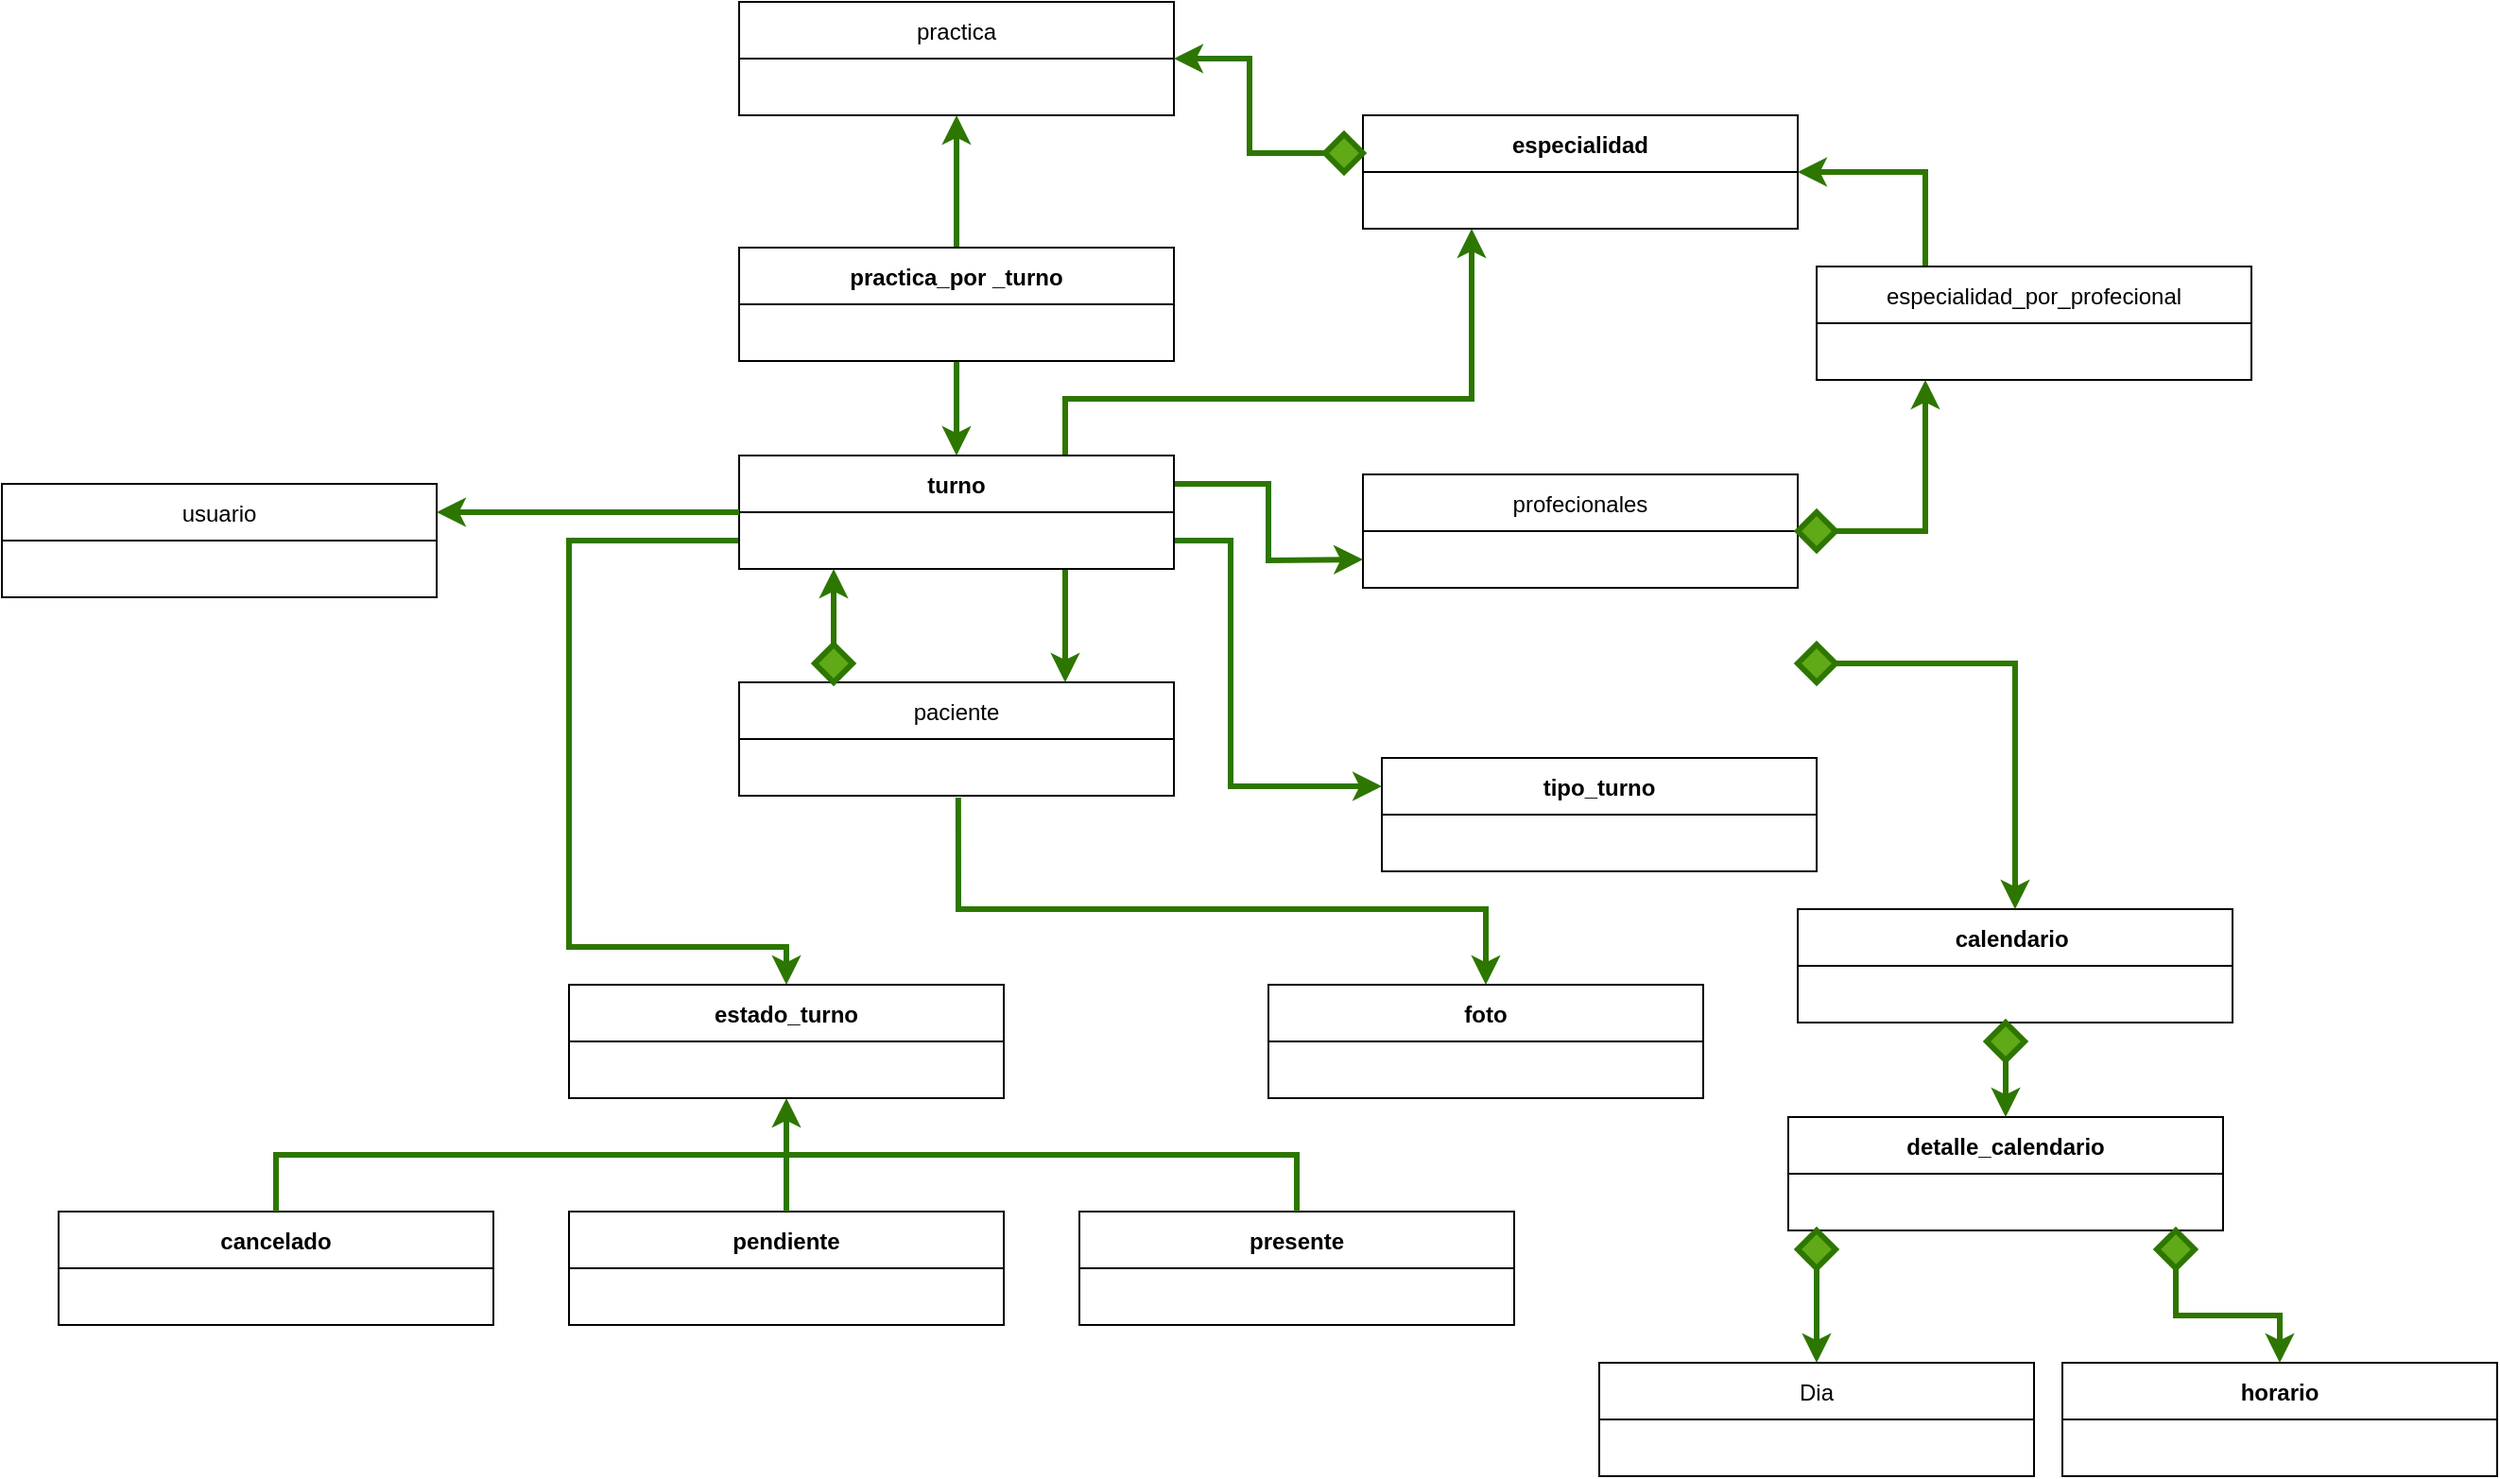 <mxfile version="19.0.3" type="device"><diagram id="ZtOunfzWKRVfyXsW-w4y" name="Página-1"><mxGraphModel dx="2249" dy="865" grid="1" gridSize="10" guides="1" tooltips="1" connect="1" arrows="1" fold="1" page="1" pageScale="1" pageWidth="827" pageHeight="1169" math="0" shadow="0"><root><mxCell id="0"/><mxCell id="1" parent="0"/><mxCell id="7uaHeQfDqSqhGyJo2_mv-3" value="usuario" style="swimlane;fontStyle=0;childLayout=stackLayout;horizontal=1;startSize=30;horizontalStack=0;resizeParent=1;resizeParentMax=0;resizeLast=0;collapsible=1;marginBottom=0;" parent="1" vertex="1"><mxGeometry x="-200" y="295" width="230" height="60" as="geometry"/></mxCell><mxCell id="7uaHeQfDqSqhGyJo2_mv-7" value="practica" style="swimlane;fontStyle=0;childLayout=stackLayout;horizontal=1;startSize=30;horizontalStack=0;resizeParent=1;resizeParentMax=0;resizeLast=0;collapsible=1;marginBottom=0;" parent="1" vertex="1"><mxGeometry x="190" y="40" width="230" height="60" as="geometry"/></mxCell><mxCell id="7uaHeQfDqSqhGyJo2_mv-11" value="Dia" style="swimlane;fontStyle=0;childLayout=stackLayout;horizontal=1;startSize=30;horizontalStack=0;resizeParent=1;resizeParentMax=0;resizeLast=0;collapsible=1;marginBottom=0;" parent="1" vertex="1"><mxGeometry x="645" y="760" width="230" height="60" as="geometry"/></mxCell><mxCell id="T96zVMlqFwve7SRZIBA_-44" style="edgeStyle=orthogonalEdgeStyle;rounded=0;orthogonalLoop=1;jettySize=auto;html=1;exitX=0.25;exitY=0;exitDx=0;exitDy=0;entryX=1;entryY=0.5;entryDx=0;entryDy=0;fillColor=#60a917;strokeColor=#2D7600;strokeWidth=3;" edge="1" parent="1" source="7uaHeQfDqSqhGyJo2_mv-15" target="T96zVMlqFwve7SRZIBA_-1"><mxGeometry relative="1" as="geometry"/></mxCell><mxCell id="7uaHeQfDqSqhGyJo2_mv-15" value="especialidad_por_profecional" style="swimlane;fontStyle=0;childLayout=stackLayout;horizontal=1;startSize=30;horizontalStack=0;resizeParent=1;resizeParentMax=0;resizeLast=0;collapsible=1;marginBottom=0;verticalAlign=middle;" parent="1" vertex="1"><mxGeometry x="760" y="180" width="230" height="60" as="geometry"/></mxCell><mxCell id="7uaHeQfDqSqhGyJo2_mv-19" value="profecionales" style="swimlane;fontStyle=0;childLayout=stackLayout;horizontal=1;startSize=30;horizontalStack=0;resizeParent=1;resizeParentMax=0;resizeLast=0;collapsible=1;marginBottom=0;" parent="1" vertex="1"><mxGeometry x="520" y="290" width="230" height="60" as="geometry"/></mxCell><mxCell id="7uaHeQfDqSqhGyJo2_mv-23" value="paciente" style="swimlane;fontStyle=0;childLayout=stackLayout;horizontal=1;startSize=30;horizontalStack=0;resizeParent=1;resizeParentMax=0;resizeLast=0;collapsible=1;marginBottom=0;" parent="1" vertex="1"><mxGeometry x="190" y="400" width="230" height="60" as="geometry"/></mxCell><mxCell id="T96zVMlqFwve7SRZIBA_-25" style="edgeStyle=orthogonalEdgeStyle;rounded=0;orthogonalLoop=1;jettySize=auto;html=1;exitX=1;exitY=0.25;exitDx=0;exitDy=0;entryX=0;entryY=0.5;entryDx=0;entryDy=0;strokeWidth=3;fillColor=#60a917;strokeColor=#2D7600;" edge="1" parent="1" source="A3gbGVhXL4O8MPSfPJKe-8"><mxGeometry relative="1" as="geometry"><mxPoint x="520" y="335" as="targetPoint"/></mxGeometry></mxCell><mxCell id="T96zVMlqFwve7SRZIBA_-26" style="edgeStyle=orthogonalEdgeStyle;rounded=0;orthogonalLoop=1;jettySize=auto;html=1;exitX=1;exitY=0.75;exitDx=0;exitDy=0;entryX=0;entryY=0.25;entryDx=0;entryDy=0;strokeWidth=3;fillColor=#60a917;strokeColor=#2D7600;" edge="1" parent="1" source="A3gbGVhXL4O8MPSfPJKe-8" target="T96zVMlqFwve7SRZIBA_-5"><mxGeometry relative="1" as="geometry"><Array as="points"><mxPoint x="450" y="325"/><mxPoint x="450" y="455"/></Array></mxGeometry></mxCell><mxCell id="T96zVMlqFwve7SRZIBA_-29" style="edgeStyle=orthogonalEdgeStyle;rounded=0;orthogonalLoop=1;jettySize=auto;html=1;exitX=0.75;exitY=1;exitDx=0;exitDy=0;entryX=0.75;entryY=0;entryDx=0;entryDy=0;strokeWidth=3;fillColor=#60a917;strokeColor=#2D7600;" edge="1" parent="1" source="A3gbGVhXL4O8MPSfPJKe-8" target="7uaHeQfDqSqhGyJo2_mv-23"><mxGeometry relative="1" as="geometry"/></mxCell><mxCell id="T96zVMlqFwve7SRZIBA_-42" style="edgeStyle=orthogonalEdgeStyle;rounded=0;orthogonalLoop=1;jettySize=auto;html=1;exitX=0.75;exitY=0;exitDx=0;exitDy=0;entryX=0.25;entryY=1;entryDx=0;entryDy=0;fillColor=#60a917;strokeColor=#2D7600;strokeWidth=3;" edge="1" parent="1" source="A3gbGVhXL4O8MPSfPJKe-8" target="T96zVMlqFwve7SRZIBA_-1"><mxGeometry relative="1" as="geometry"><Array as="points"><mxPoint x="363" y="250"/><mxPoint x="578" y="250"/></Array></mxGeometry></mxCell><mxCell id="T96zVMlqFwve7SRZIBA_-77" style="edgeStyle=orthogonalEdgeStyle;rounded=0;orthogonalLoop=1;jettySize=auto;html=1;exitX=0;exitY=0.75;exitDx=0;exitDy=0;entryX=0.5;entryY=0;entryDx=0;entryDy=0;strokeWidth=3;fillColor=#60a917;strokeColor=#2D7600;" edge="1" parent="1" source="A3gbGVhXL4O8MPSfPJKe-8" target="T96zVMlqFwve7SRZIBA_-7"><mxGeometry relative="1" as="geometry"><Array as="points"><mxPoint x="100" y="325"/><mxPoint x="100" y="540"/><mxPoint x="215" y="540"/></Array></mxGeometry></mxCell><mxCell id="A3gbGVhXL4O8MPSfPJKe-8" value="turno" style="swimlane;fontStyle=1;childLayout=stackLayout;horizontal=1;startSize=30;horizontalStack=0;resizeParent=1;resizeParentMax=0;resizeLast=0;collapsible=1;marginBottom=0;" parent="1" vertex="1"><mxGeometry x="190" y="280" width="230" height="60" as="geometry"/></mxCell><mxCell id="T96zVMlqFwve7SRZIBA_-1" value="especialidad" style="swimlane;fontStyle=1;childLayout=stackLayout;horizontal=1;startSize=30;horizontalStack=0;resizeParent=1;resizeParentMax=0;resizeLast=0;collapsible=1;marginBottom=0;" vertex="1" parent="1"><mxGeometry x="520" y="100" width="230" height="60" as="geometry"/></mxCell><mxCell id="T96zVMlqFwve7SRZIBA_-2" value="calendario " style="swimlane;fontStyle=1;childLayout=stackLayout;horizontal=1;startSize=30;horizontalStack=0;resizeParent=1;resizeParentMax=0;resizeLast=0;collapsible=1;marginBottom=0;" vertex="1" parent="1"><mxGeometry x="750" y="520" width="230" height="60" as="geometry"/></mxCell><mxCell id="T96zVMlqFwve7SRZIBA_-3" value="detalle_calendario" style="swimlane;fontStyle=1;childLayout=stackLayout;horizontal=1;startSize=30;horizontalStack=0;resizeParent=1;resizeParentMax=0;resizeLast=0;collapsible=1;marginBottom=0;" vertex="1" parent="1"><mxGeometry x="745" y="630" width="230" height="60" as="geometry"/></mxCell><mxCell id="T96zVMlqFwve7SRZIBA_-4" value="horario" style="swimlane;fontStyle=1;childLayout=stackLayout;horizontal=1;startSize=30;horizontalStack=0;resizeParent=1;resizeParentMax=0;resizeLast=0;collapsible=1;marginBottom=0;" vertex="1" parent="1"><mxGeometry x="890" y="760" width="230" height="60" as="geometry"/></mxCell><mxCell id="T96zVMlqFwve7SRZIBA_-5" value="tipo_turno" style="swimlane;fontStyle=1;childLayout=stackLayout;horizontal=1;startSize=30;horizontalStack=0;resizeParent=1;resizeParentMax=0;resizeLast=0;collapsible=1;marginBottom=0;" vertex="1" parent="1"><mxGeometry x="530" y="440" width="230" height="60" as="geometry"/></mxCell><mxCell id="T96zVMlqFwve7SRZIBA_-6" value="foto" style="swimlane;fontStyle=1;childLayout=stackLayout;horizontal=1;startSize=30;horizontalStack=0;resizeParent=1;resizeParentMax=0;resizeLast=0;collapsible=1;marginBottom=0;" vertex="1" parent="1"><mxGeometry x="470" y="560" width="230" height="60" as="geometry"/></mxCell><mxCell id="T96zVMlqFwve7SRZIBA_-7" value="estado_turno" style="swimlane;fontStyle=1;childLayout=stackLayout;horizontal=1;startSize=30;horizontalStack=0;resizeParent=1;resizeParentMax=0;resizeLast=0;collapsible=1;marginBottom=0;" vertex="1" parent="1"><mxGeometry x="100" y="560" width="230" height="60" as="geometry"/></mxCell><mxCell id="T96zVMlqFwve7SRZIBA_-27" style="edgeStyle=orthogonalEdgeStyle;rounded=0;orthogonalLoop=1;jettySize=auto;html=1;exitX=0.5;exitY=1;exitDx=0;exitDy=0;entryX=0.5;entryY=0;entryDx=0;entryDy=0;fillColor=#60a917;strokeColor=#2D7600;strokeWidth=3;" edge="1" parent="1" source="T96zVMlqFwve7SRZIBA_-8" target="A3gbGVhXL4O8MPSfPJKe-8"><mxGeometry relative="1" as="geometry"/></mxCell><mxCell id="T96zVMlqFwve7SRZIBA_-28" style="edgeStyle=orthogonalEdgeStyle;rounded=0;orthogonalLoop=1;jettySize=auto;html=1;exitX=0.5;exitY=0;exitDx=0;exitDy=0;entryX=0.5;entryY=1;entryDx=0;entryDy=0;fillColor=#60a917;strokeColor=#2D7600;strokeWidth=3;" edge="1" parent="1" source="T96zVMlqFwve7SRZIBA_-8" target="7uaHeQfDqSqhGyJo2_mv-7"><mxGeometry relative="1" as="geometry"><mxPoint x="305" y="110" as="targetPoint"/></mxGeometry></mxCell><mxCell id="T96zVMlqFwve7SRZIBA_-8" value="practica_por _turno" style="swimlane;fontStyle=1;childLayout=stackLayout;horizontal=1;startSize=30;horizontalStack=0;resizeParent=1;resizeParentMax=0;resizeLast=0;collapsible=1;marginBottom=0;" vertex="1" parent="1"><mxGeometry x="190" y="170" width="230" height="60" as="geometry"/></mxCell><mxCell id="T96zVMlqFwve7SRZIBA_-9" value="cancelado" style="swimlane;fontStyle=1;childLayout=stackLayout;horizontal=1;startSize=30;horizontalStack=0;resizeParent=1;resizeParentMax=0;resizeLast=0;collapsible=1;marginBottom=0;" vertex="1" parent="1"><mxGeometry x="-170" y="680" width="230" height="60" as="geometry"/></mxCell><mxCell id="T96zVMlqFwve7SRZIBA_-10" value="presente" style="swimlane;fontStyle=1;childLayout=stackLayout;horizontal=1;startSize=30;horizontalStack=0;resizeParent=1;resizeParentMax=0;resizeLast=0;collapsible=1;marginBottom=0;" vertex="1" parent="1"><mxGeometry x="370" y="680" width="230" height="60" as="geometry"/></mxCell><mxCell id="T96zVMlqFwve7SRZIBA_-11" value="pendiente" style="swimlane;fontStyle=1;childLayout=stackLayout;horizontal=1;startSize=30;horizontalStack=0;resizeParent=1;resizeParentMax=0;resizeLast=0;collapsible=1;marginBottom=0;" vertex="1" parent="1"><mxGeometry x="100" y="680" width="230" height="60" as="geometry"/></mxCell><mxCell id="T96zVMlqFwve7SRZIBA_-14" value="" style="endArrow=classic;html=1;rounded=0;exitX=0.5;exitY=0;exitDx=0;exitDy=0;entryX=0.5;entryY=1;entryDx=0;entryDy=0;strokeWidth=3;fillColor=#60a917;strokeColor=#2D7600;" edge="1" parent="1" source="T96zVMlqFwve7SRZIBA_-9" target="T96zVMlqFwve7SRZIBA_-7"><mxGeometry width="50" height="50" relative="1" as="geometry"><mxPoint x="520" y="520" as="sourcePoint"/><mxPoint x="570" y="470" as="targetPoint"/><Array as="points"><mxPoint x="-55" y="650"/><mxPoint x="90" y="650"/><mxPoint x="215" y="650"/></Array></mxGeometry></mxCell><mxCell id="T96zVMlqFwve7SRZIBA_-15" value="" style="endArrow=none;html=1;rounded=0;exitX=0.5;exitY=0;exitDx=0;exitDy=0;fillColor=#60a917;strokeColor=#2D7600;strokeWidth=3;" edge="1" parent="1" source="T96zVMlqFwve7SRZIBA_-11"><mxGeometry width="50" height="50" relative="1" as="geometry"><mxPoint x="520" y="520" as="sourcePoint"/><mxPoint x="215" y="650" as="targetPoint"/></mxGeometry></mxCell><mxCell id="T96zVMlqFwve7SRZIBA_-20" value="" style="endArrow=classic;html=1;rounded=0;entryX=1;entryY=0.25;entryDx=0;entryDy=0;exitX=0;exitY=0.5;exitDx=0;exitDy=0;fillColor=#60a917;strokeColor=#2D7600;strokeWidth=3;" edge="1" parent="1" source="A3gbGVhXL4O8MPSfPJKe-8" target="7uaHeQfDqSqhGyJo2_mv-3"><mxGeometry width="50" height="50" relative="1" as="geometry"><mxPoint x="20" y="470" as="sourcePoint"/><mxPoint x="70" y="420" as="targetPoint"/></mxGeometry></mxCell><mxCell id="T96zVMlqFwve7SRZIBA_-31" value="" style="rhombus;whiteSpace=wrap;html=1;strokeWidth=3;fillColor=#60a917;fontColor=#ffffff;strokeColor=#2D7600;" vertex="1" parent="1"><mxGeometry x="230" y="380" width="20" height="20" as="geometry"/></mxCell><mxCell id="T96zVMlqFwve7SRZIBA_-32" value="" style="endArrow=classic;html=1;rounded=0;exitX=0.5;exitY=0;exitDx=0;exitDy=0;strokeWidth=3;fillColor=#60a917;strokeColor=#2D7600;" edge="1" parent="1" source="T96zVMlqFwve7SRZIBA_-31"><mxGeometry width="50" height="50" relative="1" as="geometry"><mxPoint x="360" y="470" as="sourcePoint"/><mxPoint x="240" y="340" as="targetPoint"/></mxGeometry></mxCell><mxCell id="T96zVMlqFwve7SRZIBA_-34" value="" style="endArrow=classic;html=1;rounded=0;entryX=0.5;entryY=0;entryDx=0;entryDy=0;exitX=0.504;exitY=1.033;exitDx=0;exitDy=0;exitPerimeter=0;strokeWidth=3;fillColor=#60a917;strokeColor=#2D7600;" edge="1" parent="1" target="T96zVMlqFwve7SRZIBA_-6"><mxGeometry width="50" height="50" relative="1" as="geometry"><mxPoint x="305.92" y="460.99" as="sourcePoint"/><mxPoint x="410" y="420" as="targetPoint"/><Array as="points"><mxPoint x="306" y="520"/><mxPoint x="585" y="520"/></Array></mxGeometry></mxCell><mxCell id="T96zVMlqFwve7SRZIBA_-43" style="edgeStyle=orthogonalEdgeStyle;rounded=0;orthogonalLoop=1;jettySize=auto;html=1;exitX=1;exitY=0.5;exitDx=0;exitDy=0;entryX=0.25;entryY=1;entryDx=0;entryDy=0;fillColor=#60a917;strokeColor=#2D7600;strokeWidth=3;" edge="1" parent="1" source="T96zVMlqFwve7SRZIBA_-36" target="7uaHeQfDqSqhGyJo2_mv-15"><mxGeometry relative="1" as="geometry"/></mxCell><mxCell id="T96zVMlqFwve7SRZIBA_-36" value="" style="rhombus;whiteSpace=wrap;html=1;strokeWidth=3;fillColor=#60a917;fontColor=#ffffff;strokeColor=#2D7600;" vertex="1" parent="1"><mxGeometry x="750" y="310" width="20" height="20" as="geometry"/></mxCell><mxCell id="T96zVMlqFwve7SRZIBA_-46" style="edgeStyle=orthogonalEdgeStyle;rounded=0;orthogonalLoop=1;jettySize=auto;html=1;exitX=0.5;exitY=1;exitDx=0;exitDy=0;entryX=0.5;entryY=0;entryDx=0;entryDy=0;strokeWidth=3;fillColor=#60a917;strokeColor=#2D7600;" edge="1" parent="1" source="T96zVMlqFwve7SRZIBA_-37" target="T96zVMlqFwve7SRZIBA_-3"><mxGeometry relative="1" as="geometry"/></mxCell><mxCell id="T96zVMlqFwve7SRZIBA_-37" value="" style="rhombus;whiteSpace=wrap;html=1;fillColor=#60a917;fontColor=#ffffff;strokeColor=#2D7600;strokeWidth=3;" vertex="1" parent="1"><mxGeometry x="850" y="580" width="20" height="20" as="geometry"/></mxCell><mxCell id="T96zVMlqFwve7SRZIBA_-45" style="edgeStyle=orthogonalEdgeStyle;rounded=0;orthogonalLoop=1;jettySize=auto;html=1;exitX=1;exitY=0.5;exitDx=0;exitDy=0;entryX=0.5;entryY=0;entryDx=0;entryDy=0;strokeWidth=3;fillColor=#60a917;strokeColor=#2D7600;" edge="1" parent="1" source="T96zVMlqFwve7SRZIBA_-38" target="T96zVMlqFwve7SRZIBA_-2"><mxGeometry relative="1" as="geometry"/></mxCell><mxCell id="T96zVMlqFwve7SRZIBA_-38" value="" style="rhombus;whiteSpace=wrap;html=1;strokeWidth=3;fillColor=#60a917;fontColor=#ffffff;strokeColor=#2D7600;" vertex="1" parent="1"><mxGeometry x="750" y="380" width="20" height="20" as="geometry"/></mxCell><mxCell id="T96zVMlqFwve7SRZIBA_-40" style="edgeStyle=orthogonalEdgeStyle;rounded=0;orthogonalLoop=1;jettySize=auto;html=1;exitX=0;exitY=0.5;exitDx=0;exitDy=0;entryX=1;entryY=0.5;entryDx=0;entryDy=0;fillColor=#60a917;strokeColor=#2D7600;strokeWidth=3;" edge="1" parent="1" source="T96zVMlqFwve7SRZIBA_-39" target="7uaHeQfDqSqhGyJo2_mv-7"><mxGeometry relative="1" as="geometry"/></mxCell><mxCell id="T96zVMlqFwve7SRZIBA_-39" value="" style="rhombus;whiteSpace=wrap;html=1;strokeWidth=3;fillColor=#60a917;fontColor=#ffffff;strokeColor=#2D7600;" vertex="1" parent="1"><mxGeometry x="500" y="110" width="20" height="20" as="geometry"/></mxCell><mxCell id="T96zVMlqFwve7SRZIBA_-76" value="" style="endArrow=none;html=1;rounded=0;strokeWidth=3;entryX=0.5;entryY=0;entryDx=0;entryDy=0;fillColor=#60a917;strokeColor=#2D7600;" edge="1" parent="1" target="T96zVMlqFwve7SRZIBA_-10"><mxGeometry width="50" height="50" relative="1" as="geometry"><mxPoint x="215" y="650" as="sourcePoint"/><mxPoint x="550" y="470" as="targetPoint"/><Array as="points"><mxPoint x="485" y="650"/></Array></mxGeometry></mxCell><mxCell id="T96zVMlqFwve7SRZIBA_-84" style="edgeStyle=orthogonalEdgeStyle;rounded=0;orthogonalLoop=1;jettySize=auto;html=1;exitX=0.5;exitY=1;exitDx=0;exitDy=0;entryX=0.5;entryY=0;entryDx=0;entryDy=0;strokeWidth=3;fillColor=#60a917;strokeColor=#2D7600;" edge="1" parent="1" source="T96zVMlqFwve7SRZIBA_-78" target="7uaHeQfDqSqhGyJo2_mv-11"><mxGeometry relative="1" as="geometry"/></mxCell><mxCell id="T96zVMlqFwve7SRZIBA_-78" value="" style="rhombus;whiteSpace=wrap;html=1;fillColor=#60a917;fontColor=#ffffff;strokeColor=#2D7600;strokeWidth=3;" vertex="1" parent="1"><mxGeometry x="750" y="690" width="20" height="20" as="geometry"/></mxCell><mxCell id="T96zVMlqFwve7SRZIBA_-85" style="edgeStyle=orthogonalEdgeStyle;rounded=0;orthogonalLoop=1;jettySize=auto;html=1;exitX=0.5;exitY=1;exitDx=0;exitDy=0;entryX=0.5;entryY=0;entryDx=0;entryDy=0;strokeWidth=3;fillColor=#60a917;strokeColor=#2D7600;" edge="1" parent="1" source="T96zVMlqFwve7SRZIBA_-80" target="T96zVMlqFwve7SRZIBA_-4"><mxGeometry relative="1" as="geometry"/></mxCell><mxCell id="T96zVMlqFwve7SRZIBA_-80" value="" style="rhombus;whiteSpace=wrap;html=1;fillColor=#60a917;fontColor=#ffffff;strokeColor=#2D7600;strokeWidth=3;" vertex="1" parent="1"><mxGeometry x="940" y="690" width="20" height="20" as="geometry"/></mxCell></root></mxGraphModel></diagram></mxfile>